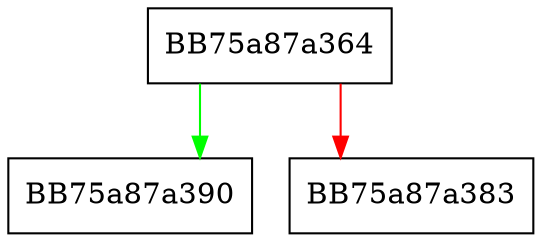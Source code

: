 digraph _Buy_nonzero {
  node [shape="box"];
  graph [splines=ortho];
  BB75a87a364 -> BB75a87a390 [color="green"];
  BB75a87a364 -> BB75a87a383 [color="red"];
}